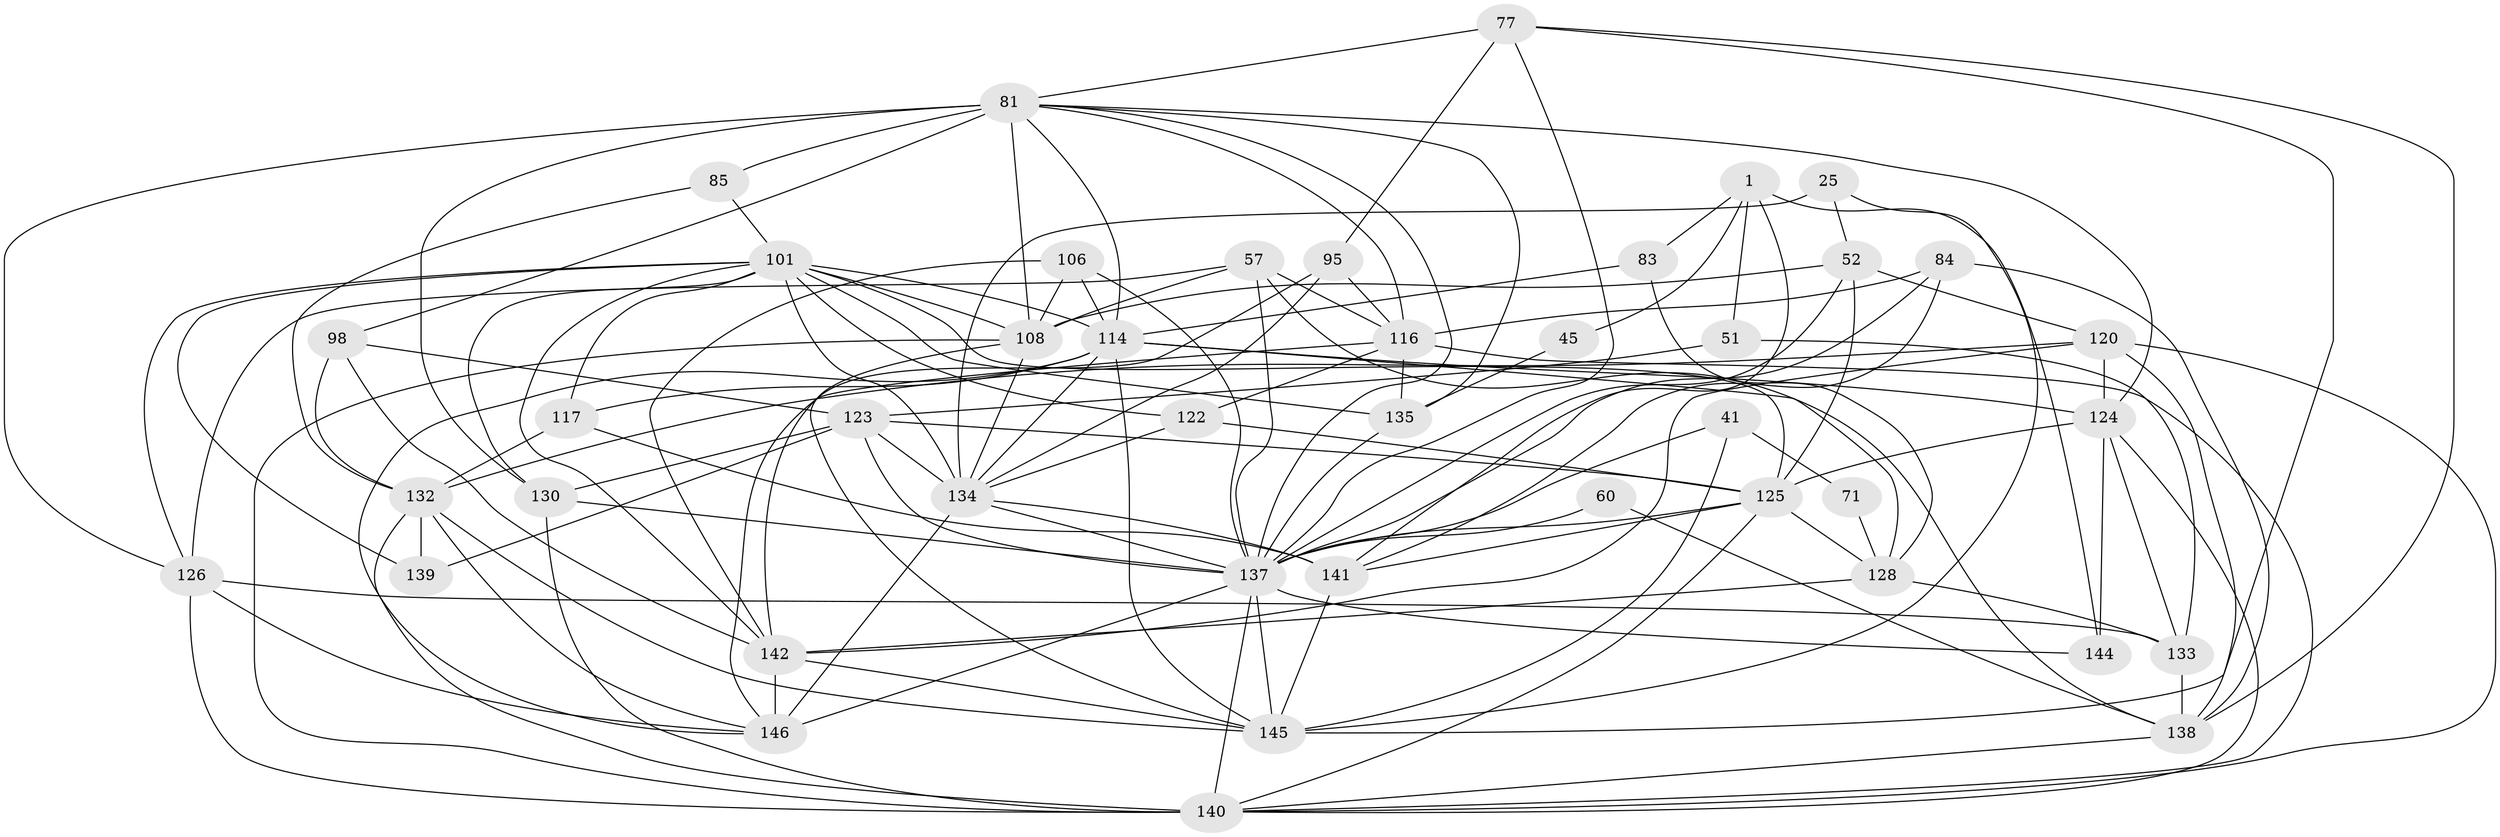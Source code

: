 // original degree distribution, {6: 0.10273972602739725, 2: 0.1095890410958904, 5: 0.2054794520547945, 3: 0.2534246575342466, 4: 0.3082191780821918, 7: 0.02054794520547945}
// Generated by graph-tools (version 1.1) at 2025/53/03/04/25 21:53:07]
// undirected, 43 vertices, 129 edges
graph export_dot {
graph [start="1"]
  node [color=gray90,style=filled];
  1;
  25;
  41;
  45;
  51;
  52 [super="+46"];
  57 [super="+42"];
  60;
  71;
  77 [super="+29"];
  81 [super="+54+63+68"];
  83 [super="+15"];
  84;
  85;
  95;
  98 [super="+67"];
  101 [super="+100+99+61"];
  106 [super="+69"];
  108 [super="+91+97"];
  114 [super="+73+102"];
  116 [super="+93+78"];
  117 [super="+12"];
  120 [super="+28+43"];
  122 [super="+111+22"];
  123 [super="+9+21+75"];
  124 [super="+33+121"];
  125 [super="+48+103"];
  126 [super="+115+86+64"];
  128 [super="+35"];
  130 [super="+92"];
  132 [super="+127+129+119"];
  133 [super="+131"];
  134 [super="+14+36+10+107"];
  135;
  137 [super="+6+94+112+104+118"];
  138 [super="+13+80+55"];
  139 [super="+109"];
  140 [super="+79+113"];
  141 [super="+110+136+47"];
  142 [super="+24+65"];
  144 [super="+105"];
  145 [super="+143"];
  146 [super="+72+90"];
  1 -- 51;
  1 -- 45;
  1 -- 144 [weight=2];
  1 -- 83;
  1 -- 141;
  25 -- 52 [weight=2];
  25 -- 145;
  25 -- 134 [weight=4];
  41 -- 71;
  41 -- 137 [weight=5];
  41 -- 145;
  45 -- 135;
  51 -- 123 [weight=2];
  51 -- 133;
  52 -- 125;
  52 -- 137;
  52 -- 120;
  52 -- 108;
  57 -- 108;
  57 -- 137;
  57 -- 128 [weight=2];
  57 -- 126;
  57 -- 116;
  60 -- 138;
  60 -- 137;
  71 -- 128;
  77 -- 95 [weight=2];
  77 -- 145;
  77 -- 137;
  77 -- 81;
  77 -- 138;
  81 -- 114;
  81 -- 130 [weight=2];
  81 -- 85 [weight=2];
  81 -- 98;
  81 -- 137;
  81 -- 124;
  81 -- 135;
  81 -- 126;
  81 -- 108;
  81 -- 116;
  83 -- 114;
  83 -- 128;
  84 -- 137;
  84 -- 138;
  84 -- 116;
  84 -- 141;
  85 -- 101 [weight=2];
  85 -- 132;
  95 -- 142;
  95 -- 134;
  95 -- 116;
  98 -- 142;
  98 -- 123;
  98 -- 132 [weight=2];
  101 -- 130 [weight=2];
  101 -- 135;
  101 -- 134 [weight=2];
  101 -- 117;
  101 -- 122 [weight=3];
  101 -- 126 [weight=3];
  101 -- 139 [weight=2];
  101 -- 108 [weight=2];
  101 -- 142;
  101 -- 114 [weight=2];
  101 -- 125 [weight=2];
  106 -- 137 [weight=2];
  106 -- 142;
  106 -- 108;
  106 -- 114;
  108 -- 140 [weight=2];
  108 -- 134;
  108 -- 145;
  114 -- 117 [weight=2];
  114 -- 145;
  114 -- 124 [weight=3];
  114 -- 146;
  114 -- 134;
  114 -- 138;
  116 -- 146;
  116 -- 140 [weight=2];
  116 -- 135 [weight=2];
  116 -- 122;
  117 -- 141 [weight=2];
  117 -- 132 [weight=3];
  120 -- 124 [weight=2];
  120 -- 132;
  120 -- 138 [weight=2];
  120 -- 142;
  120 -- 140;
  122 -- 125;
  122 -- 134 [weight=2];
  123 -- 130;
  123 -- 139 [weight=2];
  123 -- 137;
  123 -- 134;
  123 -- 125;
  124 -- 144 [weight=2];
  124 -- 133;
  124 -- 125;
  124 -- 140;
  125 -- 140 [weight=2];
  125 -- 141;
  125 -- 128;
  125 -- 137;
  126 -- 133;
  126 -- 146;
  126 -- 140 [weight=4];
  128 -- 142 [weight=2];
  128 -- 133;
  130 -- 137 [weight=2];
  130 -- 140;
  132 -- 146 [weight=3];
  132 -- 140 [weight=2];
  132 -- 139 [weight=2];
  132 -- 145;
  133 -- 138 [weight=2];
  134 -- 146 [weight=2];
  134 -- 137;
  134 -- 141;
  135 -- 137;
  137 -- 144;
  137 -- 146 [weight=3];
  137 -- 140 [weight=2];
  137 -- 145;
  138 -- 140 [weight=2];
  141 -- 145;
  142 -- 146 [weight=3];
  142 -- 145;
}
